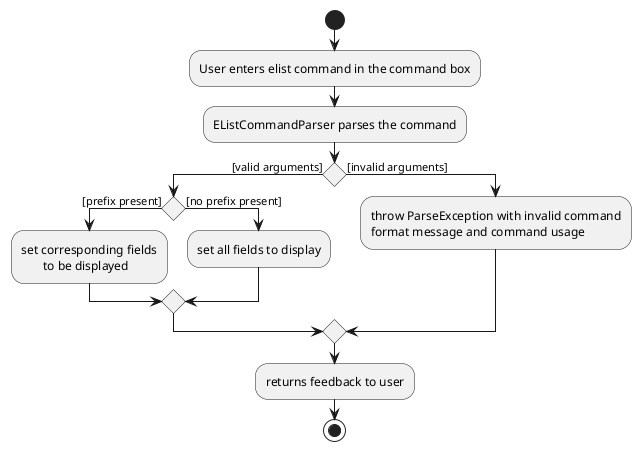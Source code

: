 @startuml
'https://plantuml.com/activity-diagram-beta

start
:User enters elist command in the command box;
:EListCommandParser parses the command;
if () then ([valid arguments])

  if () then ([prefix present])
    :set corresponding fields
           to be displayed;

  else ([no prefix present])
  :set all fields to display;
  endif

else ([invalid arguments])
:throw ParseException with invalid command
format message and command usage;
endif

:returns feedback to user;

stop

@enduml
